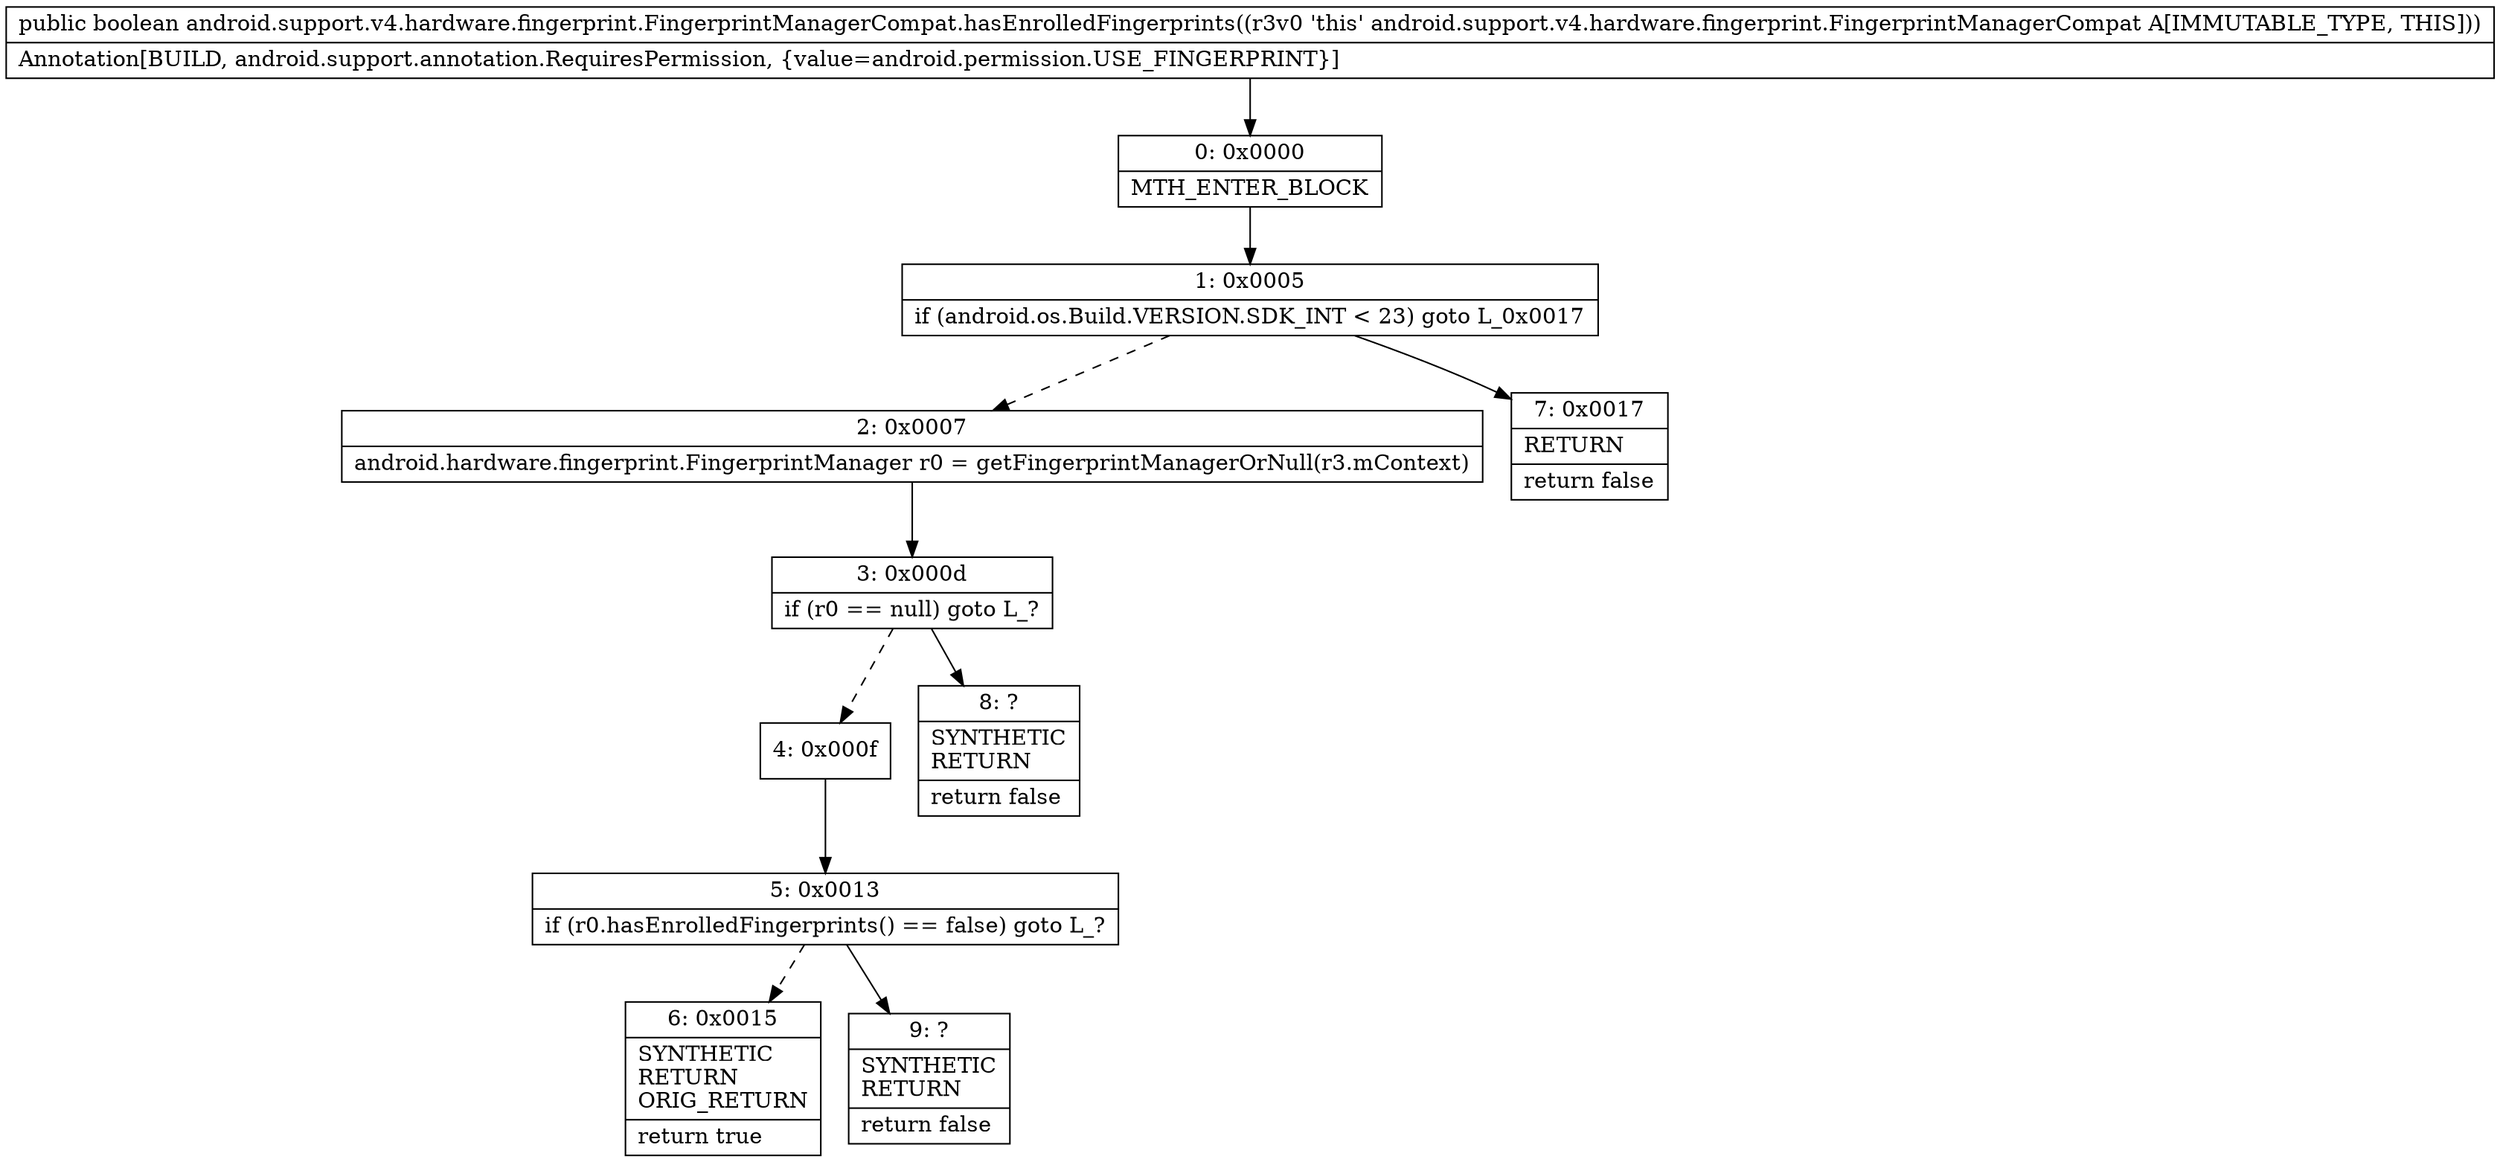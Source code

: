 digraph "CFG forandroid.support.v4.hardware.fingerprint.FingerprintManagerCompat.hasEnrolledFingerprints()Z" {
Node_0 [shape=record,label="{0\:\ 0x0000|MTH_ENTER_BLOCK\l}"];
Node_1 [shape=record,label="{1\:\ 0x0005|if (android.os.Build.VERSION.SDK_INT \< 23) goto L_0x0017\l}"];
Node_2 [shape=record,label="{2\:\ 0x0007|android.hardware.fingerprint.FingerprintManager r0 = getFingerprintManagerOrNull(r3.mContext)\l}"];
Node_3 [shape=record,label="{3\:\ 0x000d|if (r0 == null) goto L_?\l}"];
Node_4 [shape=record,label="{4\:\ 0x000f}"];
Node_5 [shape=record,label="{5\:\ 0x0013|if (r0.hasEnrolledFingerprints() == false) goto L_?\l}"];
Node_6 [shape=record,label="{6\:\ 0x0015|SYNTHETIC\lRETURN\lORIG_RETURN\l|return true\l}"];
Node_7 [shape=record,label="{7\:\ 0x0017|RETURN\l|return false\l}"];
Node_8 [shape=record,label="{8\:\ ?|SYNTHETIC\lRETURN\l|return false\l}"];
Node_9 [shape=record,label="{9\:\ ?|SYNTHETIC\lRETURN\l|return false\l}"];
MethodNode[shape=record,label="{public boolean android.support.v4.hardware.fingerprint.FingerprintManagerCompat.hasEnrolledFingerprints((r3v0 'this' android.support.v4.hardware.fingerprint.FingerprintManagerCompat A[IMMUTABLE_TYPE, THIS]))  | Annotation[BUILD, android.support.annotation.RequiresPermission, \{value=android.permission.USE_FINGERPRINT\}]\l}"];
MethodNode -> Node_0;
Node_0 -> Node_1;
Node_1 -> Node_2[style=dashed];
Node_1 -> Node_7;
Node_2 -> Node_3;
Node_3 -> Node_4[style=dashed];
Node_3 -> Node_8;
Node_4 -> Node_5;
Node_5 -> Node_6[style=dashed];
Node_5 -> Node_9;
}

